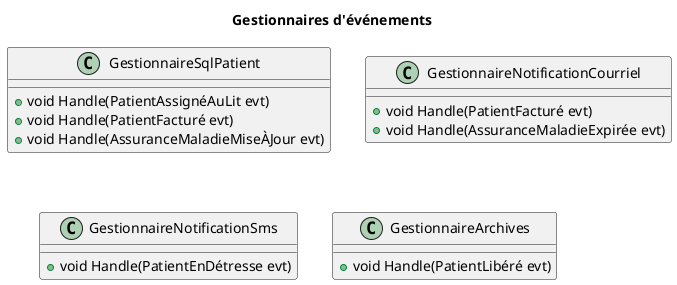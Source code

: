 @startuml event-handlers

title Gestionnaires d'événements

class GestionnaireSqlPatient {
  +void Handle(PatientAssignéAuLit evt)
  +void Handle(PatientFacturé evt)
  +void Handle(AssuranceMaladieMiseÀJour evt)
}

class GestionnaireNotificationCourriel {
  +void Handle(PatientFacturé evt)
  +void Handle(AssuranceMaladieExpirée evt)
}

class GestionnaireNotificationSms {
  +void Handle(PatientEnDétresse evt)
}

class GestionnaireArchives {
  +void Handle(PatientLibéré evt)
}

@enduml
